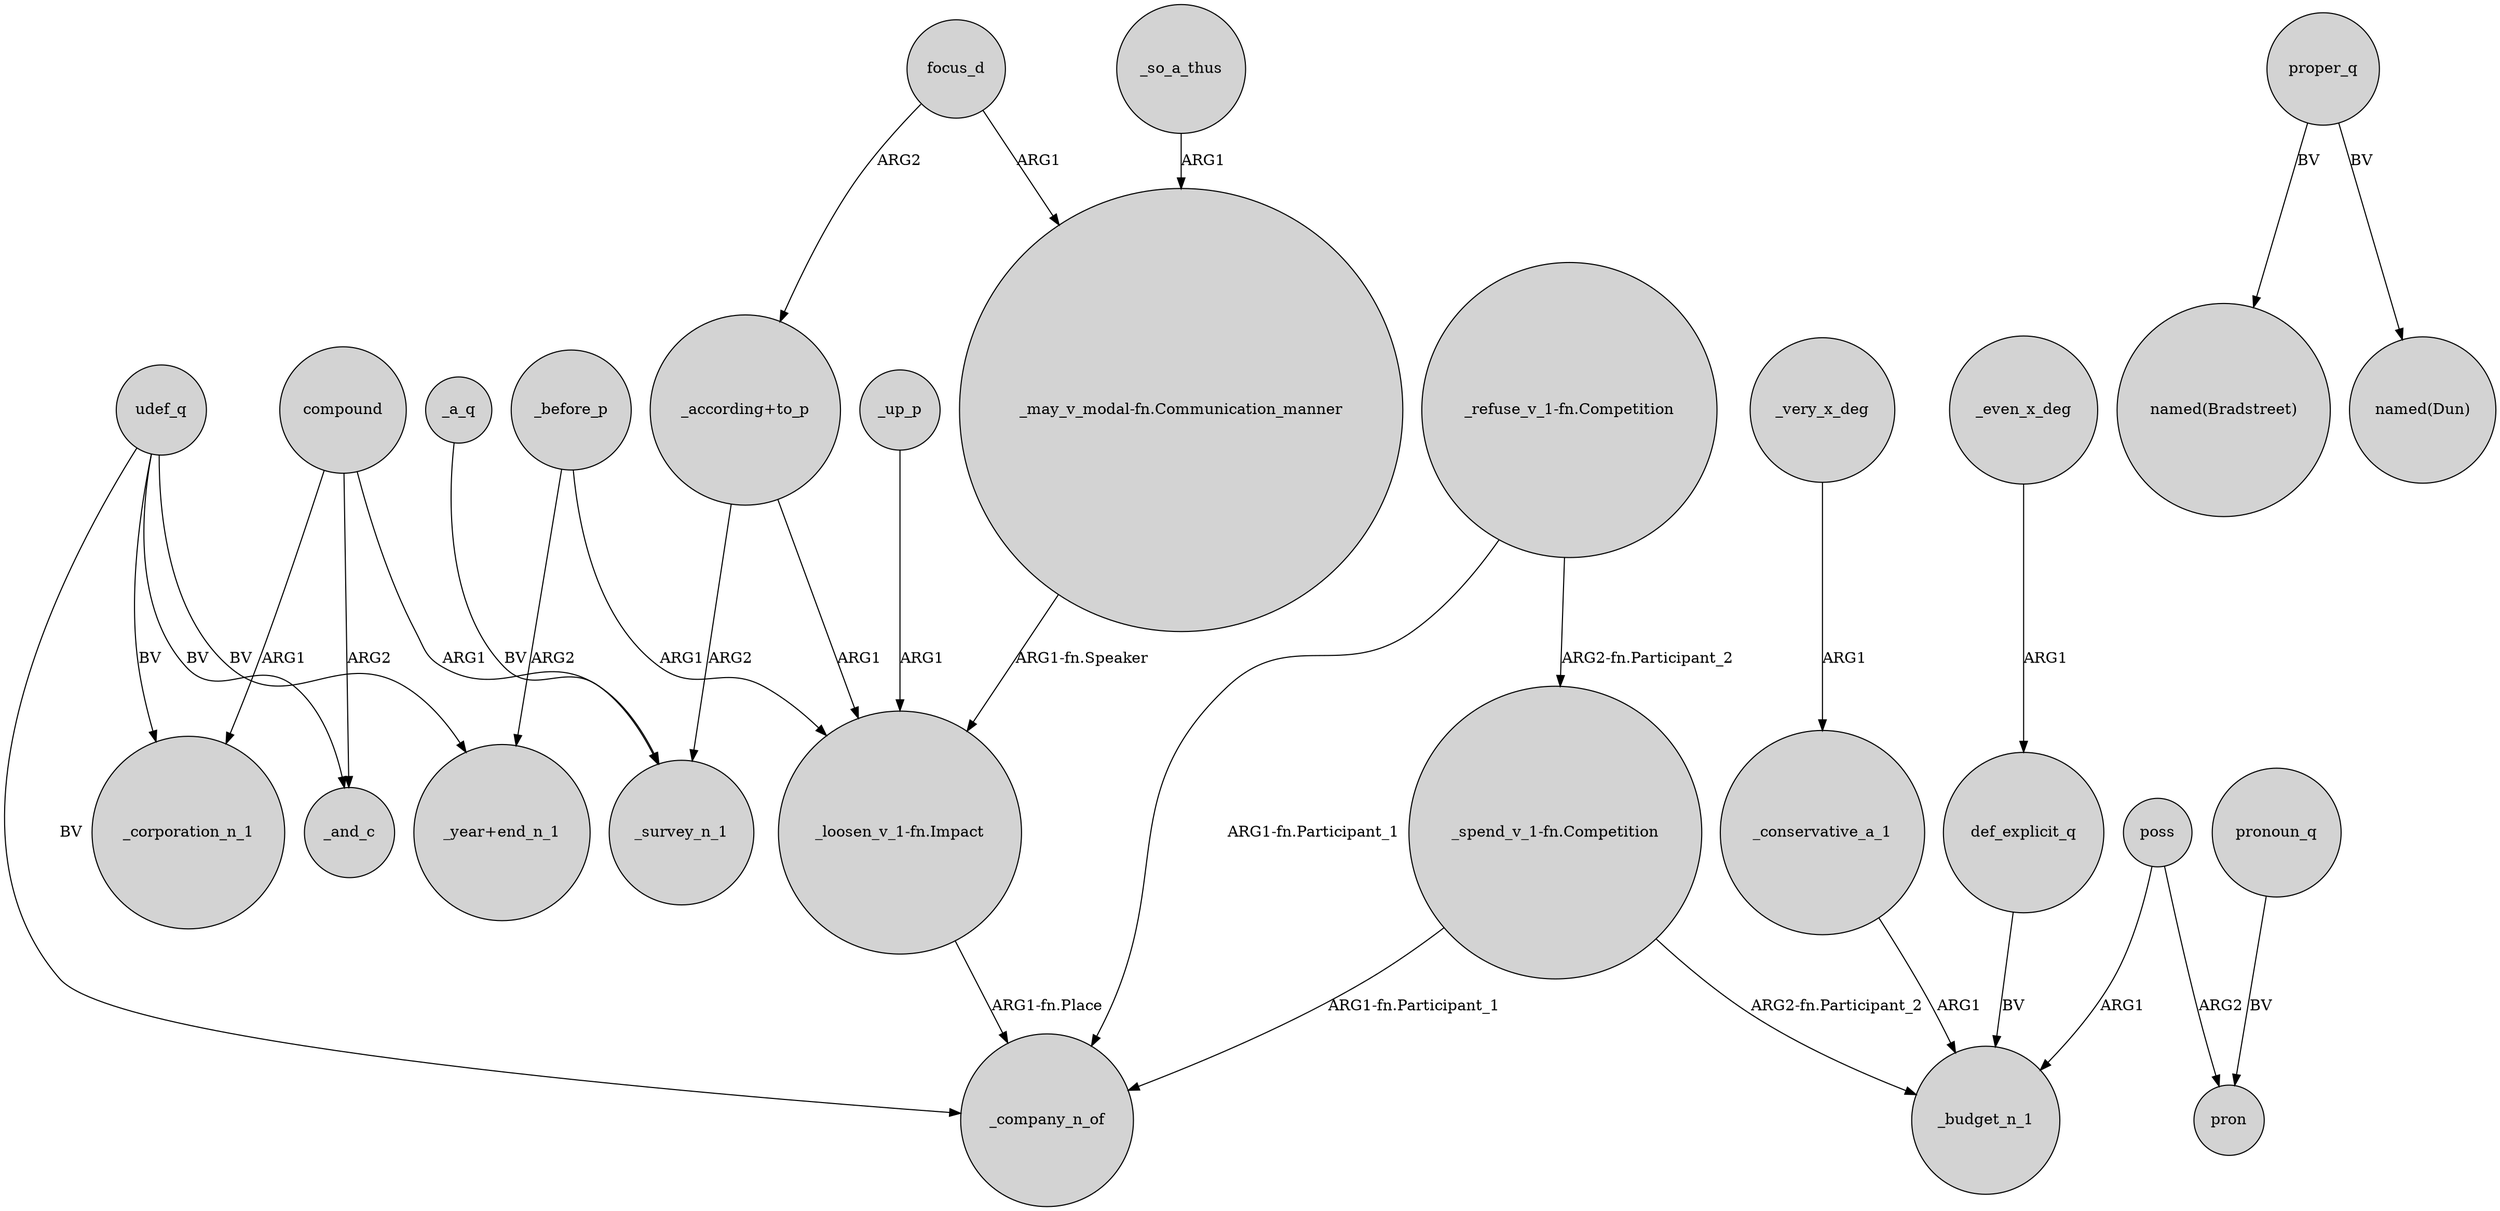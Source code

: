 digraph {
	node [shape=circle style=filled]
	_before_p -> "_loosen_v_1-fn.Impact" [label=ARG1]
	"_loosen_v_1-fn.Impact" -> _company_n_of [label="ARG1-fn.Place"]
	compound -> _survey_n_1 [label=ARG1]
	_conservative_a_1 -> _budget_n_1 [label=ARG1]
	_a_q -> _survey_n_1 [label=BV]
	udef_q -> "_year+end_n_1" [label=BV]
	focus_d -> "_according+to_p" [label=ARG2]
	_so_a_thus -> "_may_v_modal-fn.Communication_manner" [label=ARG1]
	_even_x_deg -> def_explicit_q [label=ARG1]
	proper_q -> "named(Bradstreet)" [label=BV]
	udef_q -> _and_c [label=BV]
	"_spend_v_1-fn.Competition" -> _company_n_of [label="ARG1-fn.Participant_1"]
	def_explicit_q -> _budget_n_1 [label=BV]
	"_according+to_p" -> "_loosen_v_1-fn.Impact" [label=ARG1]
	compound -> _and_c [label=ARG2]
	pronoun_q -> pron [label=BV]
	poss -> pron [label=ARG2]
	"_may_v_modal-fn.Communication_manner" -> "_loosen_v_1-fn.Impact" [label="ARG1-fn.Speaker"]
	_very_x_deg -> _conservative_a_1 [label=ARG1]
	"_according+to_p" -> _survey_n_1 [label=ARG2]
	udef_q -> _company_n_of [label=BV]
	"_refuse_v_1-fn.Competition" -> "_spend_v_1-fn.Competition" [label="ARG2-fn.Participant_2"]
	"_spend_v_1-fn.Competition" -> _budget_n_1 [label="ARG2-fn.Participant_2"]
	udef_q -> _corporation_n_1 [label=BV]
	proper_q -> "named(Dun)" [label=BV]
	"_refuse_v_1-fn.Competition" -> _company_n_of [label="ARG1-fn.Participant_1"]
	poss -> _budget_n_1 [label=ARG1]
	compound -> _corporation_n_1 [label=ARG1]
	_up_p -> "_loosen_v_1-fn.Impact" [label=ARG1]
	focus_d -> "_may_v_modal-fn.Communication_manner" [label=ARG1]
	_before_p -> "_year+end_n_1" [label=ARG2]
}
